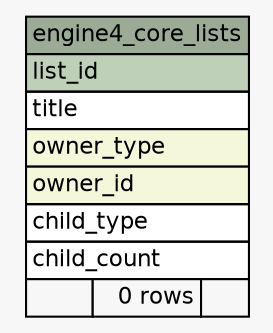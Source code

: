 // dot 2.38.0 on Windows 10 10.0
// SchemaSpy rev 590
digraph "engine4_core_lists" {
  graph [
    rankdir="RL"
    bgcolor="#f7f7f7"
    nodesep="0.18"
    ranksep="0.46"
    fontname="Helvetica"
    fontsize="11"
  ];
  node [
    fontname="Helvetica"
    fontsize="11"
    shape="plaintext"
  ];
  edge [
    arrowsize="0.8"
  ];
  "engine4_core_lists" [
    label=<
    <TABLE BORDER="0" CELLBORDER="1" CELLSPACING="0" BGCOLOR="#ffffff">
      <TR><TD COLSPAN="3" BGCOLOR="#9bab96" ALIGN="CENTER">engine4_core_lists</TD></TR>
      <TR><TD PORT="list_id" COLSPAN="3" BGCOLOR="#bed1b8" ALIGN="LEFT">list_id</TD></TR>
      <TR><TD PORT="title" COLSPAN="3" ALIGN="LEFT">title</TD></TR>
      <TR><TD PORT="owner_type" COLSPAN="3" BGCOLOR="#f4f7da" ALIGN="LEFT">owner_type</TD></TR>
      <TR><TD PORT="owner_id" COLSPAN="3" BGCOLOR="#f4f7da" ALIGN="LEFT">owner_id</TD></TR>
      <TR><TD PORT="child_type" COLSPAN="3" ALIGN="LEFT">child_type</TD></TR>
      <TR><TD PORT="child_count" COLSPAN="3" ALIGN="LEFT">child_count</TD></TR>
      <TR><TD ALIGN="LEFT" BGCOLOR="#f7f7f7">  </TD><TD ALIGN="RIGHT" BGCOLOR="#f7f7f7">0 rows</TD><TD ALIGN="RIGHT" BGCOLOR="#f7f7f7">  </TD></TR>
    </TABLE>>
    URL="tables/engine4_core_lists.html"
    tooltip="engine4_core_lists"
  ];
}
